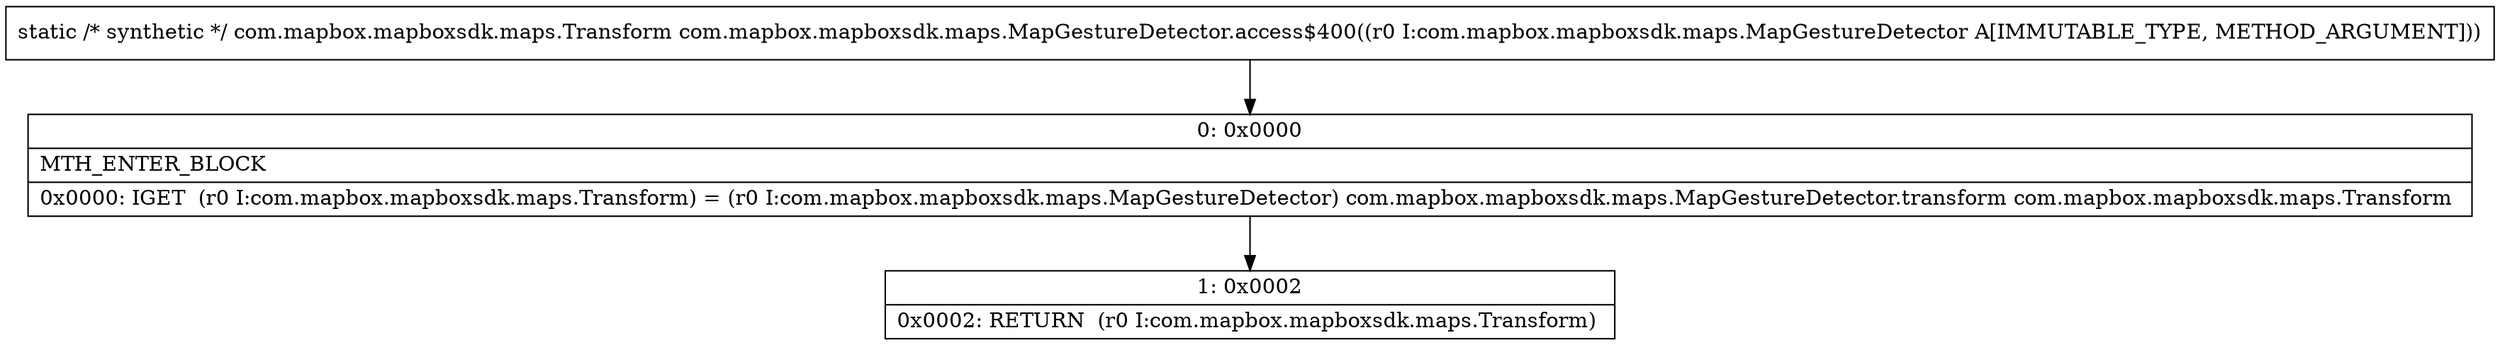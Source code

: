 digraph "CFG forcom.mapbox.mapboxsdk.maps.MapGestureDetector.access$400(Lcom\/mapbox\/mapboxsdk\/maps\/MapGestureDetector;)Lcom\/mapbox\/mapboxsdk\/maps\/Transform;" {
Node_0 [shape=record,label="{0\:\ 0x0000|MTH_ENTER_BLOCK\l|0x0000: IGET  (r0 I:com.mapbox.mapboxsdk.maps.Transform) = (r0 I:com.mapbox.mapboxsdk.maps.MapGestureDetector) com.mapbox.mapboxsdk.maps.MapGestureDetector.transform com.mapbox.mapboxsdk.maps.Transform \l}"];
Node_1 [shape=record,label="{1\:\ 0x0002|0x0002: RETURN  (r0 I:com.mapbox.mapboxsdk.maps.Transform) \l}"];
MethodNode[shape=record,label="{static \/* synthetic *\/ com.mapbox.mapboxsdk.maps.Transform com.mapbox.mapboxsdk.maps.MapGestureDetector.access$400((r0 I:com.mapbox.mapboxsdk.maps.MapGestureDetector A[IMMUTABLE_TYPE, METHOD_ARGUMENT])) }"];
MethodNode -> Node_0;
Node_0 -> Node_1;
}


